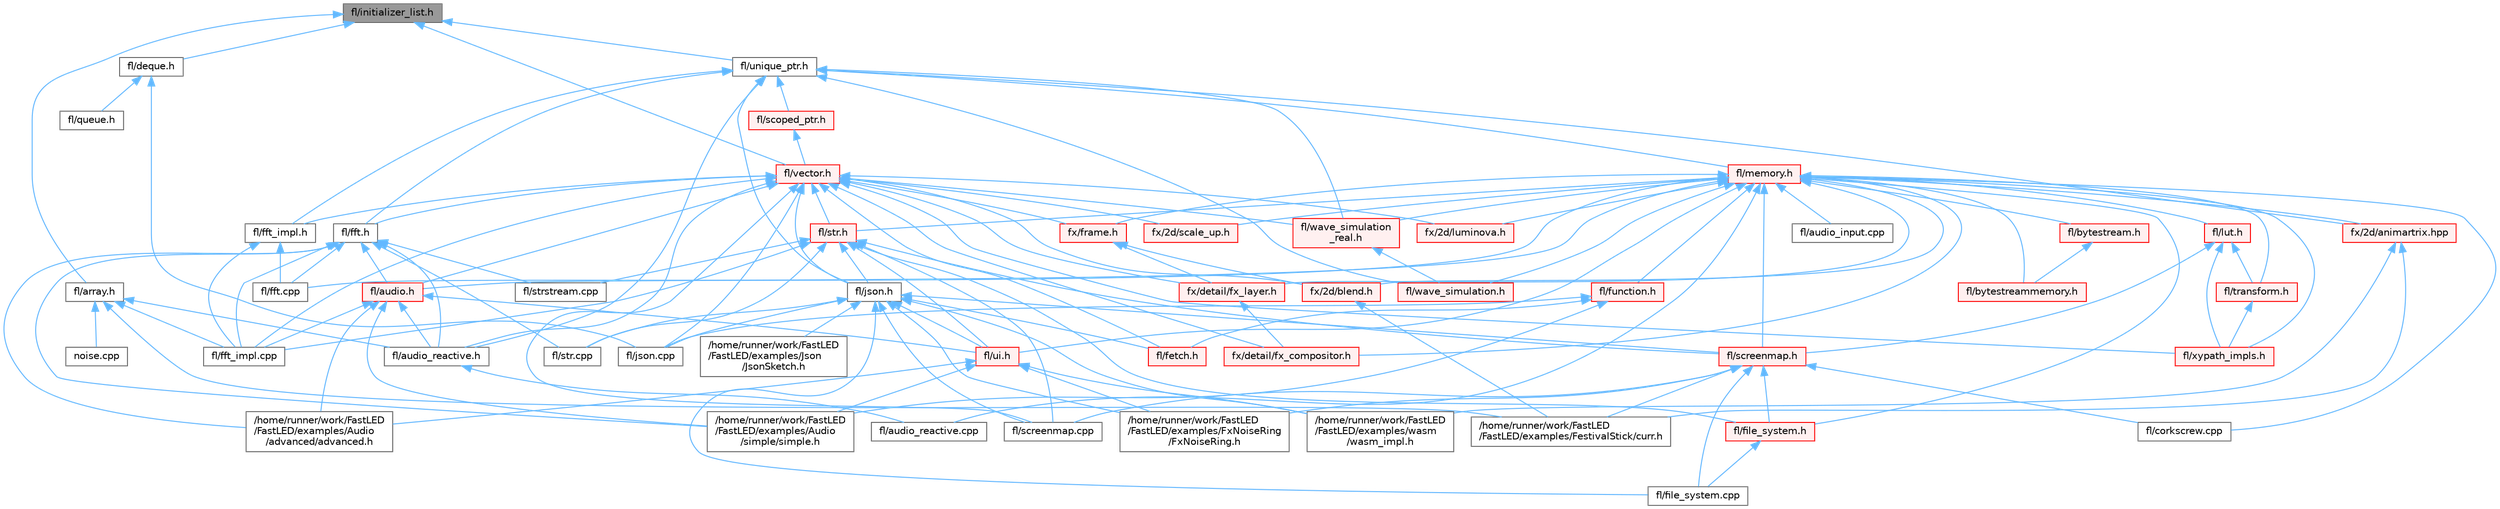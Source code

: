 digraph "fl/initializer_list.h"
{
 // INTERACTIVE_SVG=YES
 // LATEX_PDF_SIZE
  bgcolor="transparent";
  edge [fontname=Helvetica,fontsize=10,labelfontname=Helvetica,labelfontsize=10];
  node [fontname=Helvetica,fontsize=10,shape=box,height=0.2,width=0.4];
  Node1 [id="Node000001",label="fl/initializer_list.h",height=0.2,width=0.4,color="gray40", fillcolor="grey60", style="filled", fontcolor="black",tooltip=" "];
  Node1 -> Node2 [id="edge1_Node000001_Node000002",dir="back",color="steelblue1",style="solid",tooltip=" "];
  Node2 [id="Node000002",label="fl/array.h",height=0.2,width=0.4,color="grey40", fillcolor="white", style="filled",URL="$db/d63/array_8h.html",tooltip=" "];
  Node2 -> Node3 [id="edge2_Node000002_Node000003",dir="back",color="steelblue1",style="solid",tooltip=" "];
  Node3 [id="Node000003",label="/home/runner/work/FastLED\l/FastLED/examples/FestivalStick/curr.h",height=0.2,width=0.4,color="grey40", fillcolor="white", style="filled",URL="$d4/d06/curr_8h.html",tooltip=" "];
  Node2 -> Node4 [id="edge3_Node000002_Node000004",dir="back",color="steelblue1",style="solid",tooltip=" "];
  Node4 [id="Node000004",label="fl/audio_reactive.h",height=0.2,width=0.4,color="grey40", fillcolor="white", style="filled",URL="$d1/d9a/audio__reactive_8h.html",tooltip=" "];
  Node4 -> Node5 [id="edge4_Node000004_Node000005",dir="back",color="steelblue1",style="solid",tooltip=" "];
  Node5 [id="Node000005",label="fl/audio_reactive.cpp",height=0.2,width=0.4,color="grey40", fillcolor="white", style="filled",URL="$d4/d14/audio__reactive_8cpp.html",tooltip=" "];
  Node2 -> Node6 [id="edge5_Node000002_Node000006",dir="back",color="steelblue1",style="solid",tooltip=" "];
  Node6 [id="Node000006",label="fl/fft_impl.cpp",height=0.2,width=0.4,color="grey40", fillcolor="white", style="filled",URL="$d1/dff/fft__impl_8cpp.html",tooltip=" "];
  Node2 -> Node7 [id="edge6_Node000002_Node000007",dir="back",color="steelblue1",style="solid",tooltip=" "];
  Node7 [id="Node000007",label="noise.cpp",height=0.2,width=0.4,color="grey40", fillcolor="white", style="filled",URL="$d6/de8/noise_8cpp.html",tooltip="Functions to generate and fill arrays with noise."];
  Node1 -> Node8 [id="edge7_Node000001_Node000008",dir="back",color="steelblue1",style="solid",tooltip=" "];
  Node8 [id="Node000008",label="fl/deque.h",height=0.2,width=0.4,color="grey40", fillcolor="white", style="filled",URL="$dc/d44/deque_8h.html",tooltip=" "];
  Node8 -> Node9 [id="edge8_Node000008_Node000009",dir="back",color="steelblue1",style="solid",tooltip=" "];
  Node9 [id="Node000009",label="fl/json.cpp",height=0.2,width=0.4,color="grey40", fillcolor="white", style="filled",URL="$dd/d55/json_8cpp.html",tooltip=" "];
  Node8 -> Node10 [id="edge9_Node000008_Node000010",dir="back",color="steelblue1",style="solid",tooltip=" "];
  Node10 [id="Node000010",label="fl/queue.h",height=0.2,width=0.4,color="grey40", fillcolor="white", style="filled",URL="$d8/d38/queue_8h.html",tooltip=" "];
  Node1 -> Node11 [id="edge10_Node000001_Node000011",dir="back",color="steelblue1",style="solid",tooltip=" "];
  Node11 [id="Node000011",label="fl/unique_ptr.h",height=0.2,width=0.4,color="grey40", fillcolor="white", style="filled",URL="$da/d4b/unique__ptr_8h.html",tooltip=" "];
  Node11 -> Node4 [id="edge11_Node000011_Node000004",dir="back",color="steelblue1",style="solid",tooltip=" "];
  Node11 -> Node12 [id="edge12_Node000011_Node000012",dir="back",color="steelblue1",style="solid",tooltip=" "];
  Node12 [id="Node000012",label="fl/fft.h",height=0.2,width=0.4,color="grey40", fillcolor="white", style="filled",URL="$d7/d76/fft_8h.html",tooltip=" "];
  Node12 -> Node13 [id="edge13_Node000012_Node000013",dir="back",color="steelblue1",style="solid",tooltip=" "];
  Node13 [id="Node000013",label="/home/runner/work/FastLED\l/FastLED/examples/Audio\l/advanced/advanced.h",height=0.2,width=0.4,color="grey40", fillcolor="white", style="filled",URL="$da/dc7/advanced_8h.html",tooltip=" "];
  Node12 -> Node14 [id="edge14_Node000012_Node000014",dir="back",color="steelblue1",style="solid",tooltip=" "];
  Node14 [id="Node000014",label="/home/runner/work/FastLED\l/FastLED/examples/Audio\l/simple/simple.h",height=0.2,width=0.4,color="grey40", fillcolor="white", style="filled",URL="$db/d49/_audio_2simple_2simple_8h.html",tooltip=" "];
  Node12 -> Node15 [id="edge15_Node000012_Node000015",dir="back",color="steelblue1",style="solid",tooltip=" "];
  Node15 [id="Node000015",label="fl/audio.h",height=0.2,width=0.4,color="red", fillcolor="#FFF0F0", style="filled",URL="$da/d09/audio_8h.html",tooltip=" "];
  Node15 -> Node13 [id="edge16_Node000015_Node000013",dir="back",color="steelblue1",style="solid",tooltip=" "];
  Node15 -> Node14 [id="edge17_Node000015_Node000014",dir="back",color="steelblue1",style="solid",tooltip=" "];
  Node15 -> Node4 [id="edge18_Node000015_Node000004",dir="back",color="steelblue1",style="solid",tooltip=" "];
  Node15 -> Node6 [id="edge19_Node000015_Node000006",dir="back",color="steelblue1",style="solid",tooltip=" "];
  Node15 -> Node18 [id="edge20_Node000015_Node000018",dir="back",color="steelblue1",style="solid",tooltip=" "];
  Node18 [id="Node000018",label="fl/ui.h",height=0.2,width=0.4,color="red", fillcolor="#FFF0F0", style="filled",URL="$d9/d3b/ui_8h.html",tooltip=" "];
  Node18 -> Node13 [id="edge21_Node000018_Node000013",dir="back",color="steelblue1",style="solid",tooltip=" "];
  Node18 -> Node14 [id="edge22_Node000018_Node000014",dir="back",color="steelblue1",style="solid",tooltip=" "];
  Node18 -> Node24 [id="edge23_Node000018_Node000024",dir="back",color="steelblue1",style="solid",tooltip=" "];
  Node24 [id="Node000024",label="/home/runner/work/FastLED\l/FastLED/examples/FxNoiseRing\l/FxNoiseRing.h",height=0.2,width=0.4,color="grey40", fillcolor="white", style="filled",URL="$d5/d77/_fx_noise_ring_8h.html",tooltip=" "];
  Node18 -> Node33 [id="edge24_Node000018_Node000033",dir="back",color="steelblue1",style="solid",tooltip=" "];
  Node33 [id="Node000033",label="/home/runner/work/FastLED\l/FastLED/examples/wasm\l/wasm_impl.h",height=0.2,width=0.4,color="grey40", fillcolor="white", style="filled",URL="$da/d40/wasm__impl_8h.html",tooltip=" "];
  Node12 -> Node4 [id="edge25_Node000012_Node000004",dir="back",color="steelblue1",style="solid",tooltip=" "];
  Node12 -> Node179 [id="edge26_Node000012_Node000179",dir="back",color="steelblue1",style="solid",tooltip=" "];
  Node179 [id="Node000179",label="fl/fft.cpp",height=0.2,width=0.4,color="grey40", fillcolor="white", style="filled",URL="$db/d03/fft_8cpp.html",tooltip=" "];
  Node12 -> Node6 [id="edge27_Node000012_Node000006",dir="back",color="steelblue1",style="solid",tooltip=" "];
  Node12 -> Node180 [id="edge28_Node000012_Node000180",dir="back",color="steelblue1",style="solid",tooltip=" "];
  Node180 [id="Node000180",label="fl/str.cpp",height=0.2,width=0.4,color="grey40", fillcolor="white", style="filled",URL="$d1/d1f/str_8cpp.html",tooltip=" "];
  Node12 -> Node181 [id="edge29_Node000012_Node000181",dir="back",color="steelblue1",style="solid",tooltip=" "];
  Node181 [id="Node000181",label="fl/strstream.cpp",height=0.2,width=0.4,color="grey40", fillcolor="white", style="filled",URL="$d3/d80/strstream_8cpp.html",tooltip=" "];
  Node11 -> Node182 [id="edge30_Node000011_Node000182",dir="back",color="steelblue1",style="solid",tooltip=" "];
  Node182 [id="Node000182",label="fl/fft_impl.h",height=0.2,width=0.4,color="grey40", fillcolor="white", style="filled",URL="$df/d73/fft__impl_8h.html",tooltip=" "];
  Node182 -> Node179 [id="edge31_Node000182_Node000179",dir="back",color="steelblue1",style="solid",tooltip=" "];
  Node182 -> Node6 [id="edge32_Node000182_Node000006",dir="back",color="steelblue1",style="solid",tooltip=" "];
  Node11 -> Node183 [id="edge33_Node000011_Node000183",dir="back",color="steelblue1",style="solid",tooltip=" "];
  Node183 [id="Node000183",label="fl/json.h",height=0.2,width=0.4,color="grey40", fillcolor="white", style="filled",URL="$d7/d91/fl_2json_8h.html",tooltip="FastLED's Elegant JSON Library: fl::Json"];
  Node183 -> Node24 [id="edge34_Node000183_Node000024",dir="back",color="steelblue1",style="solid",tooltip=" "];
  Node183 -> Node85 [id="edge35_Node000183_Node000085",dir="back",color="steelblue1",style="solid",tooltip=" "];
  Node85 [id="Node000085",label="/home/runner/work/FastLED\l/FastLED/examples/Json\l/JsonSketch.h",height=0.2,width=0.4,color="grey40", fillcolor="white", style="filled",URL="$d0/dd3/_json_sketch_8h.html",tooltip=" "];
  Node183 -> Node33 [id="edge36_Node000183_Node000033",dir="back",color="steelblue1",style="solid",tooltip=" "];
  Node183 -> Node184 [id="edge37_Node000183_Node000184",dir="back",color="steelblue1",style="solid",tooltip=" "];
  Node184 [id="Node000184",label="fl/fetch.h",height=0.2,width=0.4,color="red", fillcolor="#FFF0F0", style="filled",URL="$d6/d6a/fetch_8h.html",tooltip="Unified HTTP fetch API for FastLED (cross-platform)"];
  Node183 -> Node186 [id="edge38_Node000183_Node000186",dir="back",color="steelblue1",style="solid",tooltip=" "];
  Node186 [id="Node000186",label="fl/file_system.cpp",height=0.2,width=0.4,color="grey40", fillcolor="white", style="filled",URL="$d4/d37/file__system_8cpp.html",tooltip=" "];
  Node183 -> Node9 [id="edge39_Node000183_Node000009",dir="back",color="steelblue1",style="solid",tooltip=" "];
  Node183 -> Node187 [id="edge40_Node000183_Node000187",dir="back",color="steelblue1",style="solid",tooltip=" "];
  Node187 [id="Node000187",label="fl/screenmap.cpp",height=0.2,width=0.4,color="grey40", fillcolor="white", style="filled",URL="$d9/d6f/screenmap_8cpp.html",tooltip=" "];
  Node183 -> Node188 [id="edge41_Node000183_Node000188",dir="back",color="steelblue1",style="solid",tooltip=" "];
  Node188 [id="Node000188",label="fl/screenmap.h",height=0.2,width=0.4,color="red", fillcolor="#FFF0F0", style="filled",URL="$d7/d97/screenmap_8h.html",tooltip=" "];
  Node188 -> Node3 [id="edge42_Node000188_Node000003",dir="back",color="steelblue1",style="solid",tooltip=" "];
  Node188 -> Node24 [id="edge43_Node000188_Node000024",dir="back",color="steelblue1",style="solid",tooltip=" "];
  Node188 -> Node190 [id="edge44_Node000188_Node000190",dir="back",color="steelblue1",style="solid",tooltip=" "];
  Node190 [id="Node000190",label="fl/corkscrew.cpp",height=0.2,width=0.4,color="grey40", fillcolor="white", style="filled",URL="$d3/d9b/corkscrew_8cpp.html",tooltip=" "];
  Node188 -> Node186 [id="edge45_Node000188_Node000186",dir="back",color="steelblue1",style="solid",tooltip=" "];
  Node188 -> Node193 [id="edge46_Node000188_Node000193",dir="back",color="steelblue1",style="solid",tooltip=" "];
  Node193 [id="Node000193",label="fl/file_system.h",height=0.2,width=0.4,color="red", fillcolor="#FFF0F0", style="filled",URL="$d6/d8d/file__system_8h.html",tooltip=" "];
  Node193 -> Node186 [id="edge47_Node000193_Node000186",dir="back",color="steelblue1",style="solid",tooltip=" "];
  Node188 -> Node187 [id="edge48_Node000188_Node000187",dir="back",color="steelblue1",style="solid",tooltip=" "];
  Node183 -> Node180 [id="edge49_Node000183_Node000180",dir="back",color="steelblue1",style="solid",tooltip=" "];
  Node183 -> Node18 [id="edge50_Node000183_Node000018",dir="back",color="steelblue1",style="solid",tooltip=" "];
  Node11 -> Node202 [id="edge51_Node000011_Node000202",dir="back",color="steelblue1",style="solid",tooltip=" "];
  Node202 [id="Node000202",label="fl/memory.h",height=0.2,width=0.4,color="red", fillcolor="#FFF0F0", style="filled",URL="$dc/d18/memory_8h.html",tooltip=" "];
  Node202 -> Node15 [id="edge52_Node000202_Node000015",dir="back",color="steelblue1",style="solid",tooltip=" "];
  Node202 -> Node203 [id="edge53_Node000202_Node000203",dir="back",color="steelblue1",style="solid",tooltip=" "];
  Node203 [id="Node000203",label="fl/audio_input.cpp",height=0.2,width=0.4,color="grey40", fillcolor="white", style="filled",URL="$d7/da3/audio__input_8cpp.html",tooltip=" "];
  Node202 -> Node5 [id="edge54_Node000202_Node000005",dir="back",color="steelblue1",style="solid",tooltip=" "];
  Node202 -> Node204 [id="edge55_Node000202_Node000204",dir="back",color="steelblue1",style="solid",tooltip=" "];
  Node204 [id="Node000204",label="fl/bytestream.h",height=0.2,width=0.4,color="red", fillcolor="#FFF0F0", style="filled",URL="$dd/d2b/bytestream_8h.html",tooltip=" "];
  Node204 -> Node205 [id="edge56_Node000204_Node000205",dir="back",color="steelblue1",style="solid",tooltip=" "];
  Node205 [id="Node000205",label="fl/bytestreammemory.h",height=0.2,width=0.4,color="red", fillcolor="#FFF0F0", style="filled",URL="$d1/d24/bytestreammemory_8h.html",tooltip=" "];
  Node202 -> Node205 [id="edge57_Node000202_Node000205",dir="back",color="steelblue1",style="solid",tooltip=" "];
  Node202 -> Node190 [id="edge58_Node000202_Node000190",dir="back",color="steelblue1",style="solid",tooltip=" "];
  Node202 -> Node179 [id="edge59_Node000202_Node000179",dir="back",color="steelblue1",style="solid",tooltip=" "];
  Node202 -> Node193 [id="edge60_Node000202_Node000193",dir="back",color="steelblue1",style="solid",tooltip=" "];
  Node202 -> Node207 [id="edge61_Node000202_Node000207",dir="back",color="steelblue1",style="solid",tooltip=" "];
  Node207 [id="Node000207",label="fl/function.h",height=0.2,width=0.4,color="red", fillcolor="#FFF0F0", style="filled",URL="$dd/d67/function_8h.html",tooltip=" "];
  Node207 -> Node14 [id="edge62_Node000207_Node000014",dir="back",color="steelblue1",style="solid",tooltip=" "];
  Node207 -> Node184 [id="edge63_Node000207_Node000184",dir="back",color="steelblue1",style="solid",tooltip=" "];
  Node207 -> Node9 [id="edge64_Node000207_Node000009",dir="back",color="steelblue1",style="solid",tooltip=" "];
  Node202 -> Node229 [id="edge65_Node000202_Node000229",dir="back",color="steelblue1",style="solid",tooltip=" "];
  Node229 [id="Node000229",label="fl/lut.h",height=0.2,width=0.4,color="red", fillcolor="#FFF0F0", style="filled",URL="$db/d54/lut_8h.html",tooltip=" "];
  Node229 -> Node188 [id="edge66_Node000229_Node000188",dir="back",color="steelblue1",style="solid",tooltip=" "];
  Node229 -> Node231 [id="edge67_Node000229_Node000231",dir="back",color="steelblue1",style="solid",tooltip=" "];
  Node231 [id="Node000231",label="fl/transform.h",height=0.2,width=0.4,color="red", fillcolor="#FFF0F0", style="filled",URL="$d2/d80/transform_8h.html",tooltip=" "];
  Node231 -> Node232 [id="edge68_Node000231_Node000232",dir="back",color="steelblue1",style="solid",tooltip=" "];
  Node232 [id="Node000232",label="fl/xypath_impls.h",height=0.2,width=0.4,color="red", fillcolor="#FFF0F0", style="filled",URL="$d8/d5f/xypath__impls_8h.html",tooltip=" "];
  Node229 -> Node232 [id="edge69_Node000229_Node000232",dir="back",color="steelblue1",style="solid",tooltip=" "];
  Node202 -> Node188 [id="edge70_Node000202_Node000188",dir="back",color="steelblue1",style="solid",tooltip=" "];
  Node202 -> Node265 [id="edge71_Node000202_Node000265",dir="back",color="steelblue1",style="solid",tooltip=" "];
  Node265 [id="Node000265",label="fl/str.h",height=0.2,width=0.4,color="red", fillcolor="#FFF0F0", style="filled",URL="$d1/d93/str_8h.html",tooltip=" "];
  Node265 -> Node6 [id="edge72_Node000265_Node000006",dir="back",color="steelblue1",style="solid",tooltip=" "];
  Node265 -> Node193 [id="edge73_Node000265_Node000193",dir="back",color="steelblue1",style="solid",tooltip=" "];
  Node265 -> Node183 [id="edge74_Node000265_Node000183",dir="back",color="steelblue1",style="solid",tooltip=" "];
  Node265 -> Node187 [id="edge75_Node000265_Node000187",dir="back",color="steelblue1",style="solid",tooltip=" "];
  Node265 -> Node188 [id="edge76_Node000265_Node000188",dir="back",color="steelblue1",style="solid",tooltip=" "];
  Node265 -> Node180 [id="edge77_Node000265_Node000180",dir="back",color="steelblue1",style="solid",tooltip=" "];
  Node265 -> Node181 [id="edge78_Node000265_Node000181",dir="back",color="steelblue1",style="solid",tooltip=" "];
  Node265 -> Node18 [id="edge79_Node000265_Node000018",dir="back",color="steelblue1",style="solid",tooltip=" "];
  Node202 -> Node231 [id="edge80_Node000202_Node000231",dir="back",color="steelblue1",style="solid",tooltip=" "];
  Node202 -> Node18 [id="edge81_Node000202_Node000018",dir="back",color="steelblue1",style="solid",tooltip=" "];
  Node202 -> Node252 [id="edge82_Node000202_Node000252",dir="back",color="steelblue1",style="solid",tooltip=" "];
  Node252 [id="Node000252",label="fl/wave_simulation.h",height=0.2,width=0.4,color="red", fillcolor="#FFF0F0", style="filled",URL="$dc/d36/wave__simulation_8h.html",tooltip=" "];
  Node202 -> Node254 [id="edge83_Node000202_Node000254",dir="back",color="steelblue1",style="solid",tooltip=" "];
  Node254 [id="Node000254",label="fl/wave_simulation\l_real.h",height=0.2,width=0.4,color="red", fillcolor="#FFF0F0", style="filled",URL="$dd/d8e/wave__simulation__real_8h.html",tooltip=" "];
  Node254 -> Node252 [id="edge84_Node000254_Node000252",dir="back",color="steelblue1",style="solid",tooltip=" "];
  Node202 -> Node232 [id="edge85_Node000202_Node000232",dir="back",color="steelblue1",style="solid",tooltip=" "];
  Node202 -> Node162 [id="edge86_Node000202_Node000162",dir="back",color="steelblue1",style="solid",tooltip=" "];
  Node162 [id="Node000162",label="fx/2d/animartrix.hpp",height=0.2,width=0.4,color="red", fillcolor="#FFF0F0", style="filled",URL="$d3/dc3/animartrix_8hpp.html",tooltip=" "];
  Node162 -> Node3 [id="edge87_Node000162_Node000003",dir="back",color="steelblue1",style="solid",tooltip=" "];
  Node162 -> Node33 [id="edge88_Node000162_Node000033",dir="back",color="steelblue1",style="solid",tooltip=" "];
  Node202 -> Node256 [id="edge89_Node000202_Node000256",dir="back",color="steelblue1",style="solid",tooltip=" "];
  Node256 [id="Node000256",label="fx/2d/blend.h",height=0.2,width=0.4,color="red", fillcolor="#FFF0F0", style="filled",URL="$d8/d4e/blend_8h.html",tooltip=" "];
  Node256 -> Node3 [id="edge90_Node000256_Node000003",dir="back",color="steelblue1",style="solid",tooltip=" "];
  Node202 -> Node145 [id="edge91_Node000202_Node000145",dir="back",color="steelblue1",style="solid",tooltip=" "];
  Node145 [id="Node000145",label="fx/2d/luminova.h",height=0.2,width=0.4,color="red", fillcolor="#FFF0F0", style="filled",URL="$d4/dd9/src_2fx_22d_2luminova_8h.html",tooltip=" "];
  Node202 -> Node251 [id="edge92_Node000202_Node000251",dir="back",color="steelblue1",style="solid",tooltip=" "];
  Node251 [id="Node000251",label="fx/2d/scale_up.h",height=0.2,width=0.4,color="red", fillcolor="#FFF0F0", style="filled",URL="$d2/d74/scale__up_8h.html",tooltip="Expands a grid using bilinear interpolation and scaling up."];
  Node202 -> Node260 [id="edge93_Node000202_Node000260",dir="back",color="steelblue1",style="solid",tooltip=" "];
  Node260 [id="Node000260",label="fx/detail/fx_compositor.h",height=0.2,width=0.4,color="red", fillcolor="#FFF0F0", style="filled",URL="$d5/d6b/fx__compositor_8h.html",tooltip=" "];
  Node202 -> Node259 [id="edge94_Node000202_Node000259",dir="back",color="steelblue1",style="solid",tooltip=" "];
  Node259 [id="Node000259",label="fx/detail/fx_layer.h",height=0.2,width=0.4,color="red", fillcolor="#FFF0F0", style="filled",URL="$d7/d2f/fx__layer_8h.html",tooltip=" "];
  Node259 -> Node260 [id="edge95_Node000259_Node000260",dir="back",color="steelblue1",style="solid",tooltip=" "];
  Node202 -> Node258 [id="edge96_Node000202_Node000258",dir="back",color="steelblue1",style="solid",tooltip=" "];
  Node258 [id="Node000258",label="fx/frame.h",height=0.2,width=0.4,color="red", fillcolor="#FFF0F0", style="filled",URL="$df/d7d/frame_8h.html",tooltip=" "];
  Node258 -> Node256 [id="edge97_Node000258_Node000256",dir="back",color="steelblue1",style="solid",tooltip=" "];
  Node258 -> Node259 [id="edge98_Node000258_Node000259",dir="back",color="steelblue1",style="solid",tooltip=" "];
  Node11 -> Node291 [id="edge99_Node000011_Node000291",dir="back",color="steelblue1",style="solid",tooltip=" "];
  Node291 [id="Node000291",label="fl/scoped_ptr.h",height=0.2,width=0.4,color="red", fillcolor="#FFF0F0", style="filled",URL="$d0/d44/scoped__ptr_8h.html",tooltip=" "];
  Node291 -> Node295 [id="edge100_Node000291_Node000295",dir="back",color="steelblue1",style="solid",tooltip=" "];
  Node295 [id="Node000295",label="fl/vector.h",height=0.2,width=0.4,color="red", fillcolor="#FFF0F0", style="filled",URL="$d6/d68/vector_8h.html",tooltip=" "];
  Node295 -> Node15 [id="edge101_Node000295_Node000015",dir="back",color="steelblue1",style="solid",tooltip=" "];
  Node295 -> Node4 [id="edge102_Node000295_Node000004",dir="back",color="steelblue1",style="solid",tooltip=" "];
  Node295 -> Node184 [id="edge103_Node000295_Node000184",dir="back",color="steelblue1",style="solid",tooltip=" "];
  Node295 -> Node12 [id="edge104_Node000295_Node000012",dir="back",color="steelblue1",style="solid",tooltip=" "];
  Node295 -> Node6 [id="edge105_Node000295_Node000006",dir="back",color="steelblue1",style="solid",tooltip=" "];
  Node295 -> Node182 [id="edge106_Node000295_Node000182",dir="back",color="steelblue1",style="solid",tooltip=" "];
  Node295 -> Node9 [id="edge107_Node000295_Node000009",dir="back",color="steelblue1",style="solid",tooltip=" "];
  Node295 -> Node183 [id="edge108_Node000295_Node000183",dir="back",color="steelblue1",style="solid",tooltip=" "];
  Node295 -> Node187 [id="edge109_Node000295_Node000187",dir="back",color="steelblue1",style="solid",tooltip=" "];
  Node295 -> Node265 [id="edge110_Node000295_Node000265",dir="back",color="steelblue1",style="solid",tooltip=" "];
  Node295 -> Node254 [id="edge111_Node000295_Node000254",dir="back",color="steelblue1",style="solid",tooltip=" "];
  Node295 -> Node232 [id="edge112_Node000295_Node000232",dir="back",color="steelblue1",style="solid",tooltip=" "];
  Node295 -> Node256 [id="edge113_Node000295_Node000256",dir="back",color="steelblue1",style="solid",tooltip=" "];
  Node295 -> Node145 [id="edge114_Node000295_Node000145",dir="back",color="steelblue1",style="solid",tooltip=" "];
  Node295 -> Node251 [id="edge115_Node000295_Node000251",dir="back",color="steelblue1",style="solid",tooltip=" "];
  Node295 -> Node260 [id="edge116_Node000295_Node000260",dir="back",color="steelblue1",style="solid",tooltip=" "];
  Node295 -> Node259 [id="edge117_Node000295_Node000259",dir="back",color="steelblue1",style="solid",tooltip=" "];
  Node295 -> Node258 [id="edge118_Node000295_Node000258",dir="back",color="steelblue1",style="solid",tooltip=" "];
  Node11 -> Node252 [id="edge119_Node000011_Node000252",dir="back",color="steelblue1",style="solid",tooltip=" "];
  Node11 -> Node254 [id="edge120_Node000011_Node000254",dir="back",color="steelblue1",style="solid",tooltip=" "];
  Node11 -> Node162 [id="edge121_Node000011_Node000162",dir="back",color="steelblue1",style="solid",tooltip=" "];
  Node1 -> Node295 [id="edge122_Node000001_Node000295",dir="back",color="steelblue1",style="solid",tooltip=" "];
}
